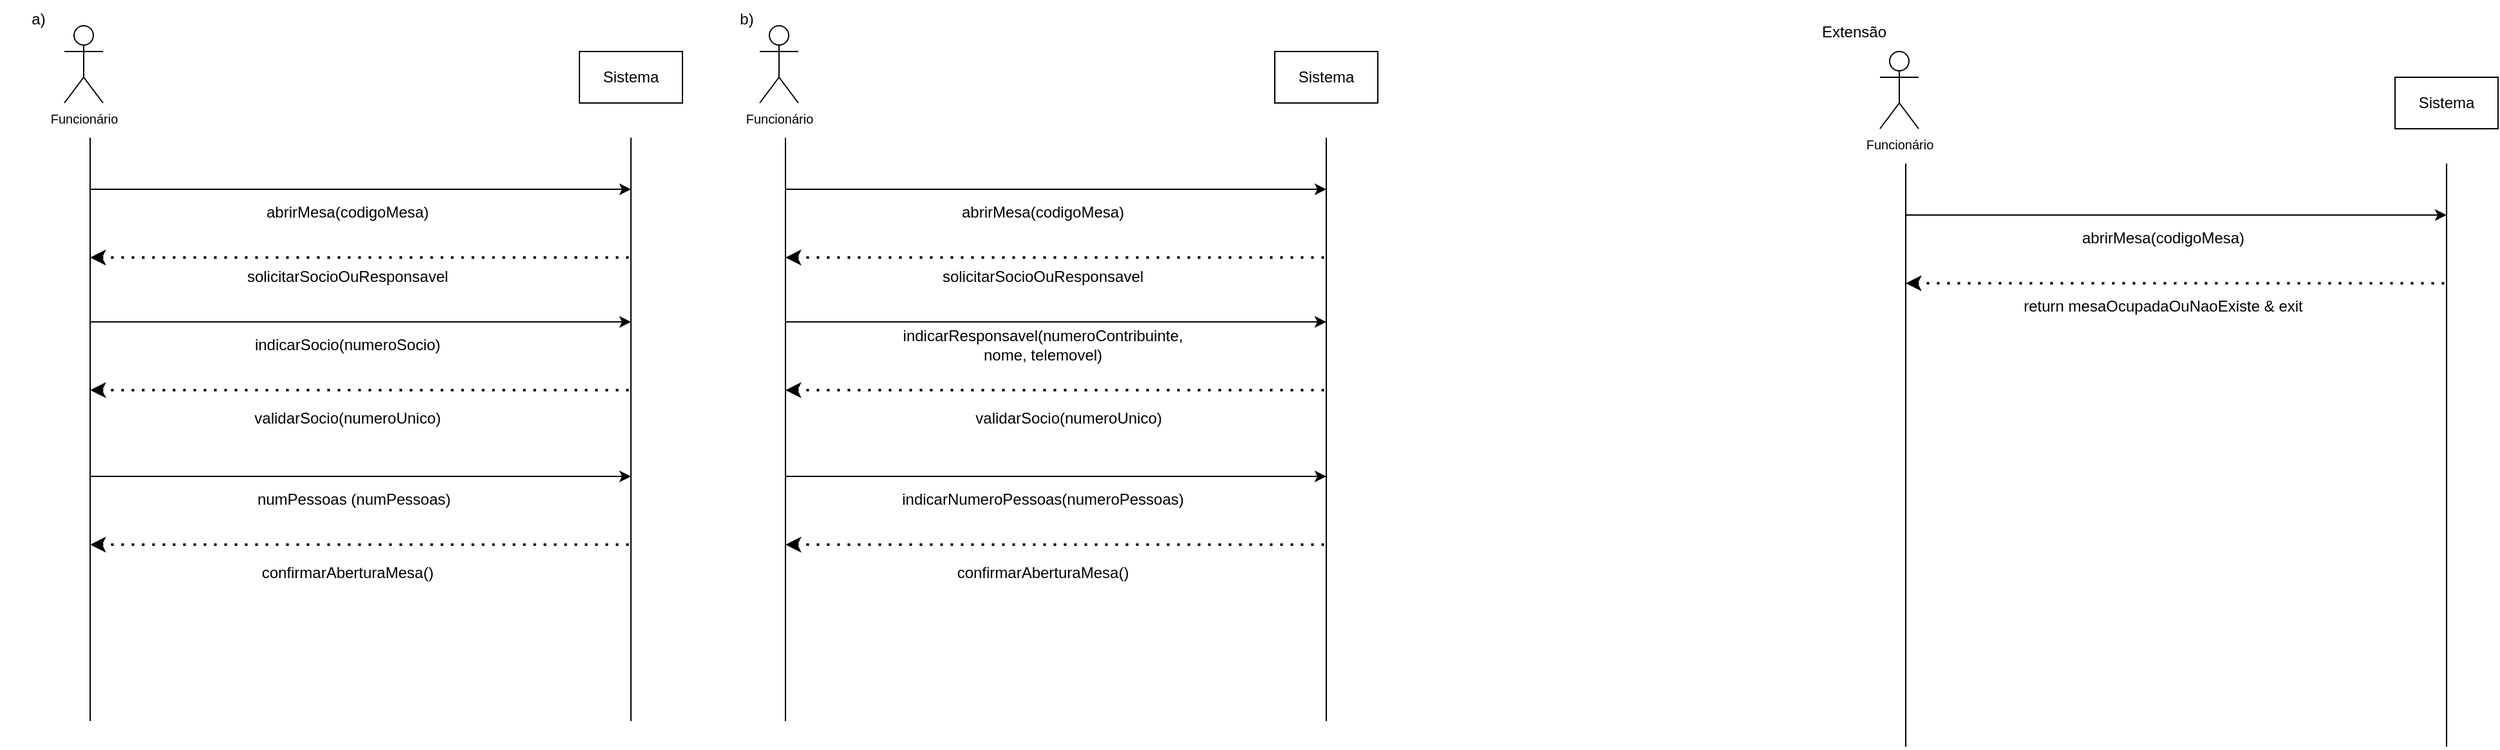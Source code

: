 <mxfile version="21.3.2" type="github">
  <diagram name="Page-1" id="Zuq5T44314Sm2wmU77vS">
    <mxGraphModel dx="1647" dy="859" grid="1" gridSize="10" guides="1" tooltips="1" connect="1" arrows="1" fold="1" page="1" pageScale="1" pageWidth="827" pageHeight="1169" math="0" shadow="0">
      <root>
        <mxCell id="0" />
        <mxCell id="1" parent="0" />
        <mxCell id="v8_RaE0o_8Lh7a4q40N6-1" value="&lt;sup&gt;Funcionário&lt;/sup&gt;" style="shape=umlActor;verticalLabelPosition=bottom;verticalAlign=top;html=1;" parent="1" vertex="1">
          <mxGeometry x="320" y="20" width="30" height="60" as="geometry" />
        </mxCell>
        <mxCell id="v8_RaE0o_8Lh7a4q40N6-3" value="" style="endArrow=none;html=1;rounded=0;" parent="1" edge="1">
          <mxGeometry width="50" height="50" relative="1" as="geometry">
            <mxPoint x="340" y="560" as="sourcePoint" />
            <mxPoint x="340" y="107" as="targetPoint" />
          </mxGeometry>
        </mxCell>
        <mxCell id="v8_RaE0o_8Lh7a4q40N6-4" value="" style="endArrow=classic;html=1;rounded=0;" parent="1" edge="1">
          <mxGeometry width="50" height="50" relative="1" as="geometry">
            <mxPoint x="340" y="147" as="sourcePoint" />
            <mxPoint x="760" y="147" as="targetPoint" />
          </mxGeometry>
        </mxCell>
        <mxCell id="v8_RaE0o_8Lh7a4q40N6-5" value="" style="endArrow=none;html=1;rounded=0;" parent="1" edge="1">
          <mxGeometry width="50" height="50" relative="1" as="geometry">
            <mxPoint x="760" y="560" as="sourcePoint" />
            <mxPoint x="760" y="107" as="targetPoint" />
          </mxGeometry>
        </mxCell>
        <mxCell id="v8_RaE0o_8Lh7a4q40N6-7" value="" style="endArrow=none;dashed=1;html=1;dashPattern=1 3;strokeWidth=2;rounded=0;startArrow=classic;startFill=1;" parent="1" edge="1">
          <mxGeometry width="50" height="50" relative="1" as="geometry">
            <mxPoint x="340" y="200" as="sourcePoint" />
            <mxPoint x="760" y="200" as="targetPoint" />
          </mxGeometry>
        </mxCell>
        <mxCell id="v8_RaE0o_8Lh7a4q40N6-9" value="Sistema" style="rounded=0;whiteSpace=wrap;html=1;" parent="1" vertex="1">
          <mxGeometry x="720" y="40" width="80" height="40" as="geometry" />
        </mxCell>
        <mxCell id="v8_RaE0o_8Lh7a4q40N6-10" value="abrirMesa(codigoMesa)" style="text;html=1;strokeColor=none;fillColor=none;align=center;verticalAlign=middle;whiteSpace=wrap;rounded=0;" parent="1" vertex="1">
          <mxGeometry x="510" y="150" width="60" height="30" as="geometry" />
        </mxCell>
        <mxCell id="v8_RaE0o_8Lh7a4q40N6-11" value="solicitarSocioOuResponsavel" style="text;html=1;strokeColor=none;fillColor=none;align=center;verticalAlign=middle;whiteSpace=wrap;rounded=0;" parent="1" vertex="1">
          <mxGeometry x="510" y="200" width="60" height="30" as="geometry" />
        </mxCell>
        <mxCell id="v8_RaE0o_8Lh7a4q40N6-13" value="" style="endArrow=classic;html=1;rounded=0;" parent="1" edge="1">
          <mxGeometry width="50" height="50" relative="1" as="geometry">
            <mxPoint x="340" y="250" as="sourcePoint" />
            <mxPoint x="760" y="250" as="targetPoint" />
          </mxGeometry>
        </mxCell>
        <mxCell id="v8_RaE0o_8Lh7a4q40N6-14" value="" style="endArrow=none;dashed=1;html=1;dashPattern=1 3;strokeWidth=2;rounded=0;startArrow=classic;startFill=1;" parent="1" edge="1">
          <mxGeometry width="50" height="50" relative="1" as="geometry">
            <mxPoint x="340" y="303" as="sourcePoint" />
            <mxPoint x="760" y="303" as="targetPoint" />
          </mxGeometry>
        </mxCell>
        <mxCell id="v8_RaE0o_8Lh7a4q40N6-15" value="indicarSocio(numeroSocio)" style="text;html=1;strokeColor=none;fillColor=none;align=center;verticalAlign=middle;whiteSpace=wrap;rounded=0;" parent="1" vertex="1">
          <mxGeometry x="500" y="253" width="80" height="30" as="geometry" />
        </mxCell>
        <mxCell id="v8_RaE0o_8Lh7a4q40N6-16" value="validarSocio(numeroUnico)" style="text;html=1;strokeColor=none;fillColor=none;align=center;verticalAlign=middle;whiteSpace=wrap;rounded=0;" parent="1" vertex="1">
          <mxGeometry x="510" y="310" width="60" height="30" as="geometry" />
        </mxCell>
        <mxCell id="v8_RaE0o_8Lh7a4q40N6-21" value="&lt;sup&gt;Funcionário&lt;/sup&gt;" style="shape=umlActor;verticalLabelPosition=bottom;verticalAlign=top;html=1;" parent="1" vertex="1">
          <mxGeometry x="860" y="20" width="30" height="60" as="geometry" />
        </mxCell>
        <mxCell id="v8_RaE0o_8Lh7a4q40N6-22" value="" style="endArrow=none;html=1;rounded=0;" parent="1" edge="1">
          <mxGeometry width="50" height="50" relative="1" as="geometry">
            <mxPoint x="880" y="560" as="sourcePoint" />
            <mxPoint x="880" y="107" as="targetPoint" />
          </mxGeometry>
        </mxCell>
        <mxCell id="v8_RaE0o_8Lh7a4q40N6-23" value="" style="endArrow=classic;html=1;rounded=0;" parent="1" edge="1">
          <mxGeometry width="50" height="50" relative="1" as="geometry">
            <mxPoint x="880" y="147" as="sourcePoint" />
            <mxPoint x="1300" y="147" as="targetPoint" />
          </mxGeometry>
        </mxCell>
        <mxCell id="v8_RaE0o_8Lh7a4q40N6-24" value="" style="endArrow=none;html=1;rounded=0;" parent="1" edge="1">
          <mxGeometry width="50" height="50" relative="1" as="geometry">
            <mxPoint x="1300" y="560" as="sourcePoint" />
            <mxPoint x="1300" y="107" as="targetPoint" />
          </mxGeometry>
        </mxCell>
        <mxCell id="v8_RaE0o_8Lh7a4q40N6-25" value="" style="endArrow=none;dashed=1;html=1;dashPattern=1 3;strokeWidth=2;rounded=0;startArrow=classic;startFill=1;" parent="1" edge="1">
          <mxGeometry width="50" height="50" relative="1" as="geometry">
            <mxPoint x="880" y="200" as="sourcePoint" />
            <mxPoint x="1300" y="200" as="targetPoint" />
          </mxGeometry>
        </mxCell>
        <mxCell id="v8_RaE0o_8Lh7a4q40N6-26" value="Sistema" style="rounded=0;whiteSpace=wrap;html=1;" parent="1" vertex="1">
          <mxGeometry x="1260" y="40" width="80" height="40" as="geometry" />
        </mxCell>
        <mxCell id="v8_RaE0o_8Lh7a4q40N6-27" value="abrirMesa(codigoMesa)" style="text;html=1;strokeColor=none;fillColor=none;align=center;verticalAlign=middle;whiteSpace=wrap;rounded=0;" parent="1" vertex="1">
          <mxGeometry x="1050" y="150" width="60" height="30" as="geometry" />
        </mxCell>
        <mxCell id="v8_RaE0o_8Lh7a4q40N6-28" value="solicitarSocioOuResponsavel" style="text;html=1;strokeColor=none;fillColor=none;align=center;verticalAlign=middle;whiteSpace=wrap;rounded=0;" parent="1" vertex="1">
          <mxGeometry x="1050" y="200" width="60" height="30" as="geometry" />
        </mxCell>
        <mxCell id="v8_RaE0o_8Lh7a4q40N6-29" value="" style="endArrow=classic;html=1;rounded=0;" parent="1" edge="1">
          <mxGeometry width="50" height="50" relative="1" as="geometry">
            <mxPoint x="880" y="250" as="sourcePoint" />
            <mxPoint x="1300" y="250" as="targetPoint" />
          </mxGeometry>
        </mxCell>
        <mxCell id="v8_RaE0o_8Lh7a4q40N6-30" value="" style="endArrow=none;dashed=1;html=1;dashPattern=1 3;strokeWidth=2;rounded=0;startArrow=classic;startFill=1;" parent="1" edge="1">
          <mxGeometry width="50" height="50" relative="1" as="geometry">
            <mxPoint x="880" y="303" as="sourcePoint" />
            <mxPoint x="1300" y="303" as="targetPoint" />
          </mxGeometry>
        </mxCell>
        <mxCell id="v8_RaE0o_8Lh7a4q40N6-31" value="indicarResponsavel(numeroContribuinte, nome, telemovel)" style="text;html=1;strokeColor=none;fillColor=none;align=center;verticalAlign=middle;whiteSpace=wrap;rounded=0;" parent="1" vertex="1">
          <mxGeometry x="1040" y="253" width="80" height="30" as="geometry" />
        </mxCell>
        <mxCell id="v8_RaE0o_8Lh7a4q40N6-33" value="a)" style="text;html=1;strokeColor=none;fillColor=none;align=center;verticalAlign=middle;whiteSpace=wrap;rounded=0;" parent="1" vertex="1">
          <mxGeometry x="270" width="60" height="30" as="geometry" />
        </mxCell>
        <mxCell id="v8_RaE0o_8Lh7a4q40N6-34" value="b)" style="text;html=1;strokeColor=none;fillColor=none;align=center;verticalAlign=middle;whiteSpace=wrap;rounded=0;" parent="1" vertex="1">
          <mxGeometry x="820" width="60" height="30" as="geometry" />
        </mxCell>
        <mxCell id="v8_RaE0o_8Lh7a4q40N6-35" value="" style="endArrow=classic;html=1;rounded=0;" parent="1" edge="1">
          <mxGeometry width="50" height="50" relative="1" as="geometry">
            <mxPoint x="340" y="370" as="sourcePoint" />
            <mxPoint x="760" y="370" as="targetPoint" />
          </mxGeometry>
        </mxCell>
        <mxCell id="v8_RaE0o_8Lh7a4q40N6-36" value="" style="endArrow=none;dashed=1;html=1;dashPattern=1 3;strokeWidth=2;rounded=0;startArrow=classic;startFill=1;" parent="1" edge="1">
          <mxGeometry width="50" height="50" relative="1" as="geometry">
            <mxPoint x="340" y="423" as="sourcePoint" />
            <mxPoint x="760" y="423" as="targetPoint" />
          </mxGeometry>
        </mxCell>
        <mxCell id="v8_RaE0o_8Lh7a4q40N6-37" value="numPessoas (numPessoas)" style="text;html=1;strokeColor=none;fillColor=none;align=center;verticalAlign=middle;whiteSpace=wrap;rounded=0;" parent="1" vertex="1">
          <mxGeometry x="440" y="373" width="210" height="30" as="geometry" />
        </mxCell>
        <mxCell id="v8_RaE0o_8Lh7a4q40N6-38" value="confirmarAberturaMesa()" style="text;html=1;strokeColor=none;fillColor=none;align=center;verticalAlign=middle;whiteSpace=wrap;rounded=0;" parent="1" vertex="1">
          <mxGeometry x="510" y="430" width="60" height="30" as="geometry" />
        </mxCell>
        <mxCell id="v8_RaE0o_8Lh7a4q40N6-41" value="" style="endArrow=classic;html=1;rounded=0;" parent="1" edge="1">
          <mxGeometry width="50" height="50" relative="1" as="geometry">
            <mxPoint x="880" y="370" as="sourcePoint" />
            <mxPoint x="1300" y="370" as="targetPoint" />
          </mxGeometry>
        </mxCell>
        <mxCell id="v8_RaE0o_8Lh7a4q40N6-42" value="" style="endArrow=none;dashed=1;html=1;dashPattern=1 3;strokeWidth=2;rounded=0;startArrow=classic;startFill=1;" parent="1" edge="1">
          <mxGeometry width="50" height="50" relative="1" as="geometry">
            <mxPoint x="880" y="423" as="sourcePoint" />
            <mxPoint x="1300" y="423" as="targetPoint" />
          </mxGeometry>
        </mxCell>
        <mxCell id="v8_RaE0o_8Lh7a4q40N6-43" value="indicarNumeroPessoas(numeroPessoas)" style="text;html=1;strokeColor=none;fillColor=none;align=center;verticalAlign=middle;whiteSpace=wrap;rounded=0;" parent="1" vertex="1">
          <mxGeometry x="1040" y="373" width="80" height="30" as="geometry" />
        </mxCell>
        <mxCell id="v8_RaE0o_8Lh7a4q40N6-44" value="confirmarAberturaMesa()" style="text;html=1;strokeColor=none;fillColor=none;align=center;verticalAlign=middle;whiteSpace=wrap;rounded=0;" parent="1" vertex="1">
          <mxGeometry x="1050" y="430" width="60" height="30" as="geometry" />
        </mxCell>
        <mxCell id="v8_RaE0o_8Lh7a4q40N6-45" value="&lt;sup&gt;Funcionário&lt;/sup&gt;" style="shape=umlActor;verticalLabelPosition=bottom;verticalAlign=top;html=1;" parent="1" vertex="1">
          <mxGeometry x="1730" y="40" width="30" height="60" as="geometry" />
        </mxCell>
        <mxCell id="v8_RaE0o_8Lh7a4q40N6-46" value="" style="endArrow=none;html=1;rounded=0;" parent="1" edge="1">
          <mxGeometry width="50" height="50" relative="1" as="geometry">
            <mxPoint x="1750" y="580" as="sourcePoint" />
            <mxPoint x="1750" y="127" as="targetPoint" />
          </mxGeometry>
        </mxCell>
        <mxCell id="v8_RaE0o_8Lh7a4q40N6-47" value="" style="endArrow=classic;html=1;rounded=0;" parent="1" edge="1">
          <mxGeometry width="50" height="50" relative="1" as="geometry">
            <mxPoint x="1750" y="167" as="sourcePoint" />
            <mxPoint x="2170" y="167" as="targetPoint" />
          </mxGeometry>
        </mxCell>
        <mxCell id="v8_RaE0o_8Lh7a4q40N6-48" value="" style="endArrow=none;html=1;rounded=0;" parent="1" edge="1">
          <mxGeometry width="50" height="50" relative="1" as="geometry">
            <mxPoint x="2170" y="580" as="sourcePoint" />
            <mxPoint x="2170" y="127" as="targetPoint" />
          </mxGeometry>
        </mxCell>
        <mxCell id="v8_RaE0o_8Lh7a4q40N6-49" value="" style="endArrow=none;dashed=1;html=1;dashPattern=1 3;strokeWidth=2;rounded=0;startArrow=classic;startFill=1;" parent="1" edge="1">
          <mxGeometry width="50" height="50" relative="1" as="geometry">
            <mxPoint x="1750" y="220" as="sourcePoint" />
            <mxPoint x="2170" y="220" as="targetPoint" />
          </mxGeometry>
        </mxCell>
        <mxCell id="v8_RaE0o_8Lh7a4q40N6-50" value="Sistema" style="rounded=0;whiteSpace=wrap;html=1;" parent="1" vertex="1">
          <mxGeometry x="2130" y="60" width="80" height="40" as="geometry" />
        </mxCell>
        <mxCell id="v8_RaE0o_8Lh7a4q40N6-51" value="abrirMesa(codigoMesa)" style="text;html=1;strokeColor=none;fillColor=none;align=center;verticalAlign=middle;whiteSpace=wrap;rounded=0;" parent="1" vertex="1">
          <mxGeometry x="1920" y="170" width="60" height="30" as="geometry" />
        </mxCell>
        <mxCell id="v8_RaE0o_8Lh7a4q40N6-52" value="return mesaOcupadaOuNaoExiste &amp;amp; exit" style="text;html=1;strokeColor=none;fillColor=none;align=center;verticalAlign=middle;whiteSpace=wrap;rounded=0;" parent="1" vertex="1">
          <mxGeometry x="1840" y="223" width="220" height="30" as="geometry" />
        </mxCell>
        <mxCell id="v8_RaE0o_8Lh7a4q40N6-57" value="Extensão" style="text;html=1;strokeColor=none;fillColor=none;align=center;verticalAlign=middle;whiteSpace=wrap;rounded=0;" parent="1" vertex="1">
          <mxGeometry x="1680" y="10" width="60" height="30" as="geometry" />
        </mxCell>
        <mxCell id="pDchSTX6RGCwUg10eOUp-3" value="validarSocio(numeroUnico)" style="text;html=1;strokeColor=none;fillColor=none;align=center;verticalAlign=middle;whiteSpace=wrap;rounded=0;" vertex="1" parent="1">
          <mxGeometry x="1070" y="310" width="60" height="30" as="geometry" />
        </mxCell>
      </root>
    </mxGraphModel>
  </diagram>
</mxfile>
